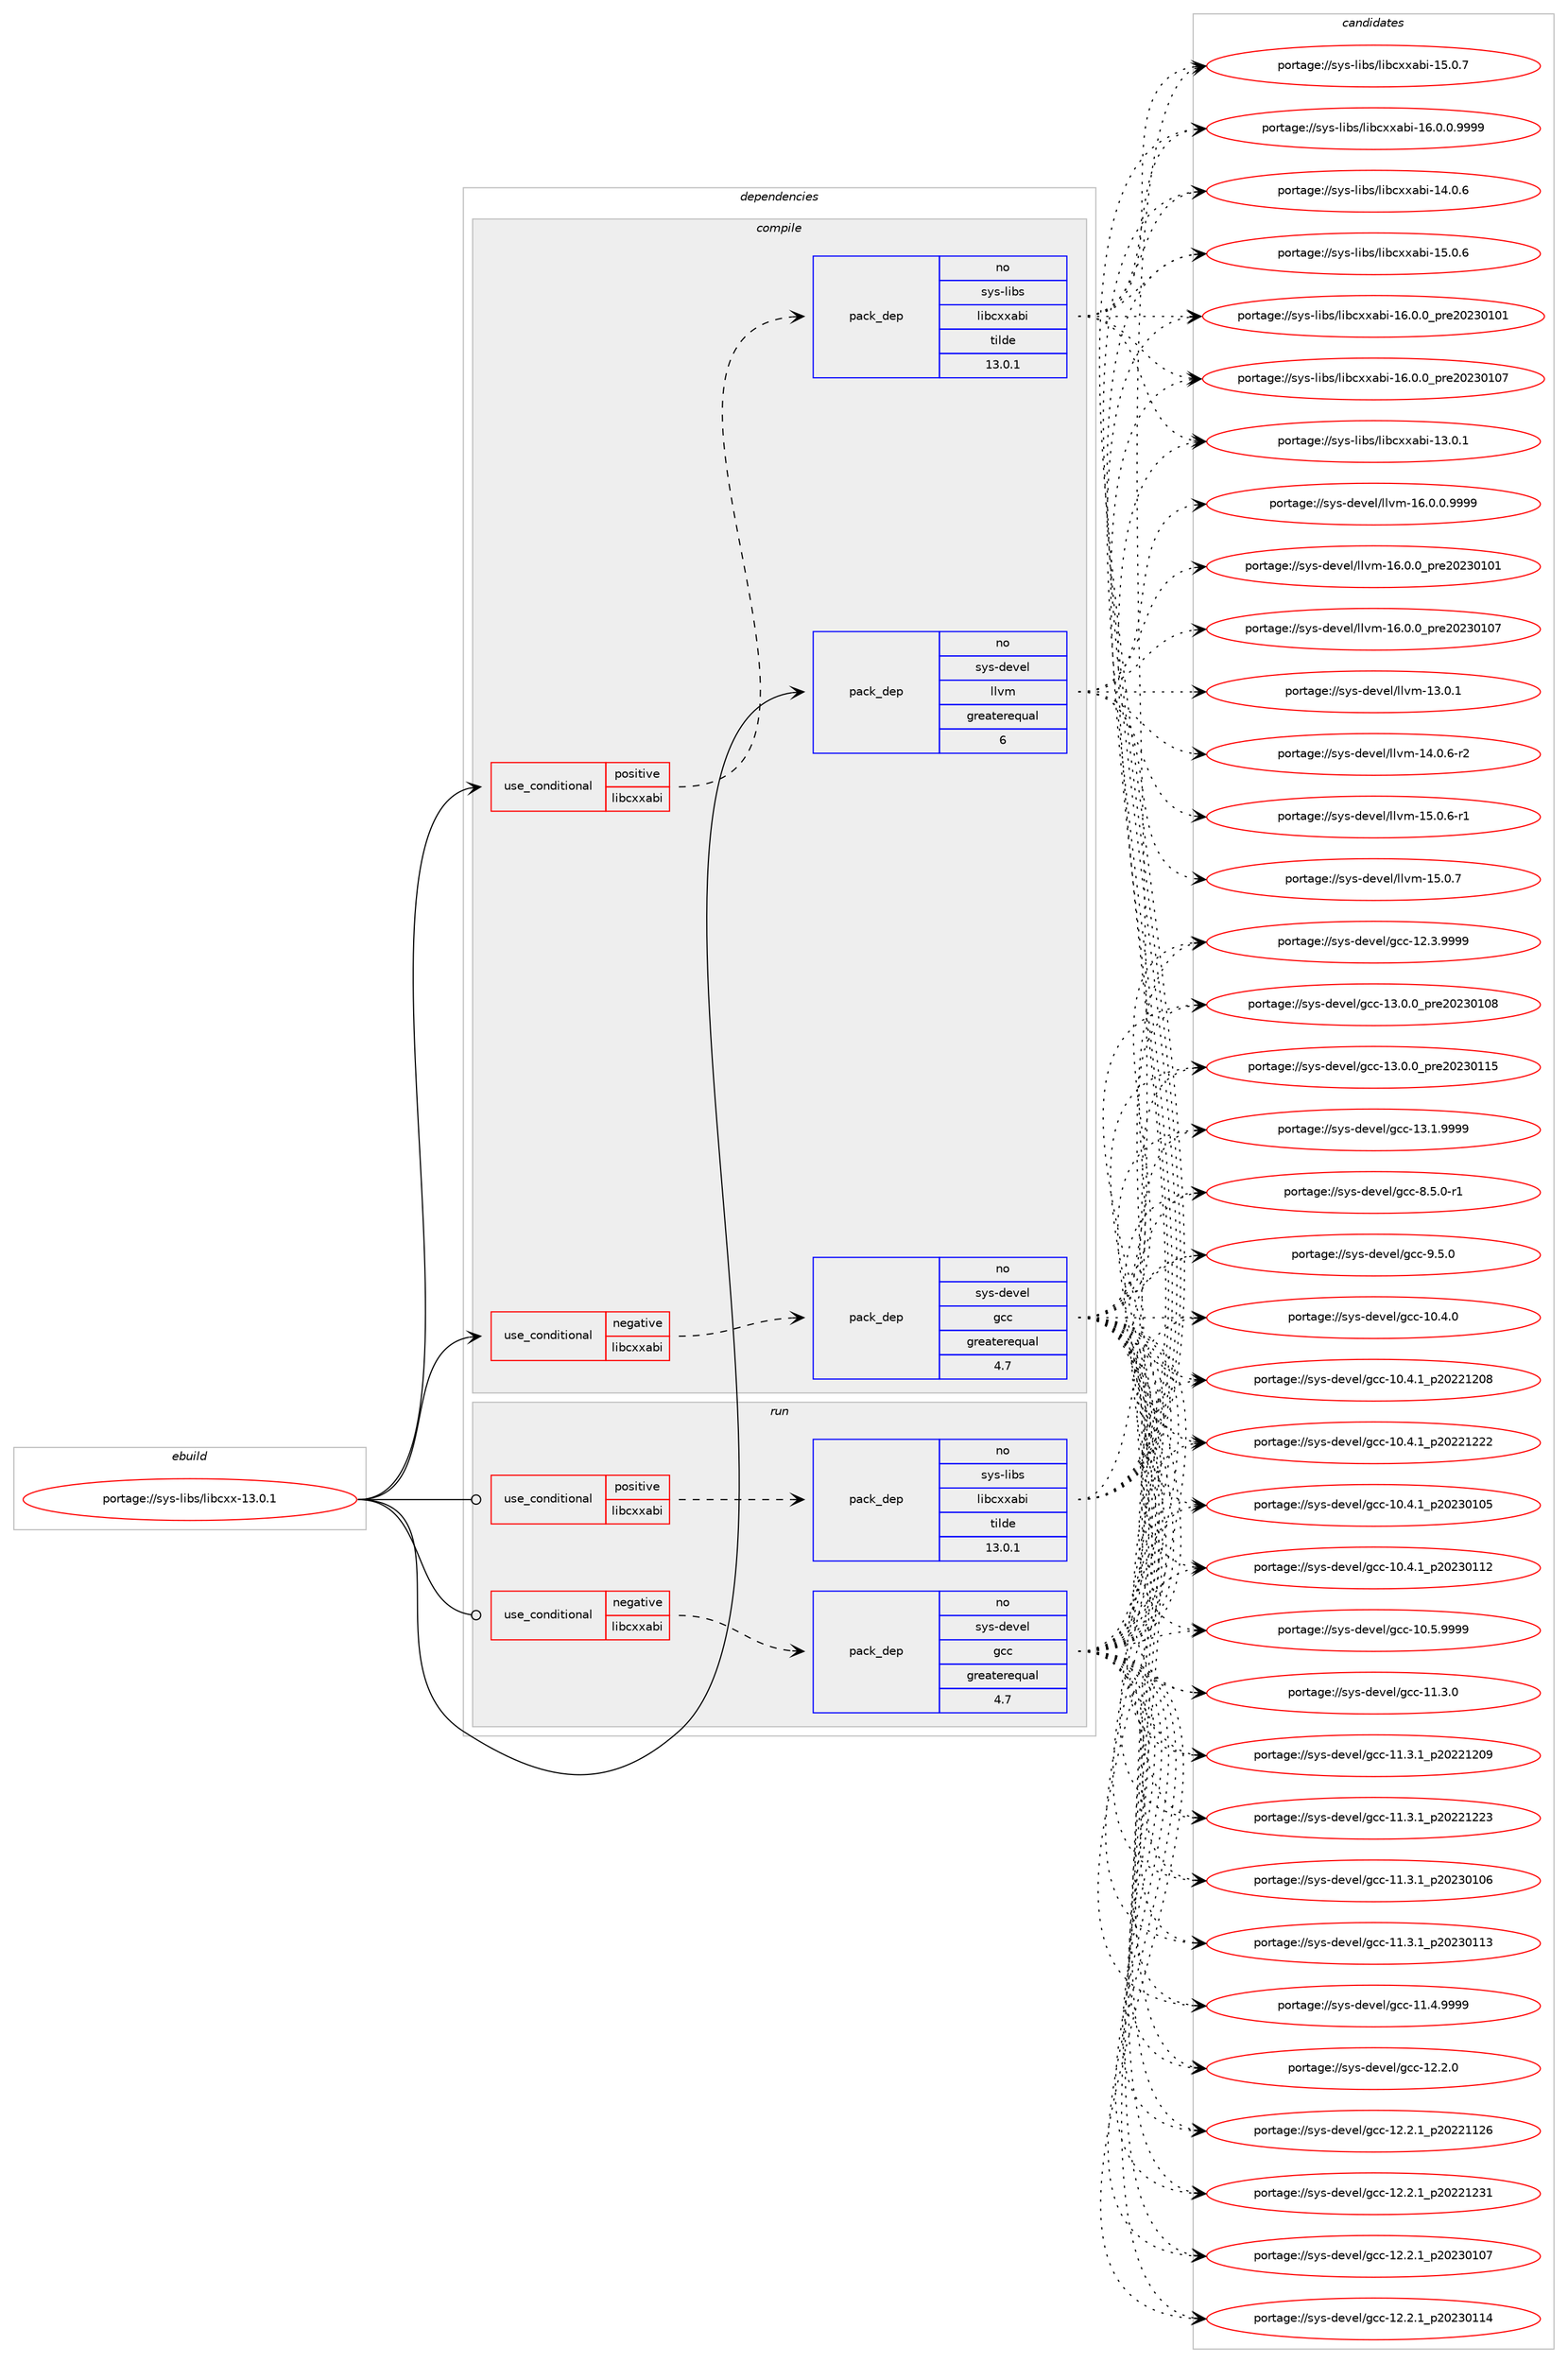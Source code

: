 digraph prolog {

# *************
# Graph options
# *************

newrank=true;
concentrate=true;
compound=true;
graph [rankdir=LR,fontname=Helvetica,fontsize=10,ranksep=1.5];#, ranksep=2.5, nodesep=0.2];
edge  [arrowhead=vee];
node  [fontname=Helvetica,fontsize=10];

# **********
# The ebuild
# **********

subgraph cluster_leftcol {
color=gray;
rank=same;
label=<<i>ebuild</i>>;
id [label="portage://sys-libs/libcxx-13.0.1", color=red, width=4, href="../sys-libs/libcxx-13.0.1.svg"];
}

# ****************
# The dependencies
# ****************

subgraph cluster_midcol {
color=gray;
label=<<i>dependencies</i>>;
subgraph cluster_compile {
fillcolor="#eeeeee";
style=filled;
label=<<i>compile</i>>;
subgraph cond5624 {
dependency8633 [label=<<TABLE BORDER="0" CELLBORDER="1" CELLSPACING="0" CELLPADDING="4"><TR><TD ROWSPAN="3" CELLPADDING="10">use_conditional</TD></TR><TR><TD>negative</TD></TR><TR><TD>libcxxabi</TD></TR></TABLE>>, shape=none, color=red];
subgraph pack2944 {
dependency8634 [label=<<TABLE BORDER="0" CELLBORDER="1" CELLSPACING="0" CELLPADDING="4" WIDTH="220"><TR><TD ROWSPAN="6" CELLPADDING="30">pack_dep</TD></TR><TR><TD WIDTH="110">no</TD></TR><TR><TD>sys-devel</TD></TR><TR><TD>gcc</TD></TR><TR><TD>greaterequal</TD></TR><TR><TD>4.7</TD></TR></TABLE>>, shape=none, color=blue];
}
dependency8633:e -> dependency8634:w [weight=20,style="dashed",arrowhead="vee"];
}
id:e -> dependency8633:w [weight=20,style="solid",arrowhead="vee"];
subgraph cond5625 {
dependency8635 [label=<<TABLE BORDER="0" CELLBORDER="1" CELLSPACING="0" CELLPADDING="4"><TR><TD ROWSPAN="3" CELLPADDING="10">use_conditional</TD></TR><TR><TD>positive</TD></TR><TR><TD>libcxxabi</TD></TR></TABLE>>, shape=none, color=red];
subgraph pack2945 {
dependency8636 [label=<<TABLE BORDER="0" CELLBORDER="1" CELLSPACING="0" CELLPADDING="4" WIDTH="220"><TR><TD ROWSPAN="6" CELLPADDING="30">pack_dep</TD></TR><TR><TD WIDTH="110">no</TD></TR><TR><TD>sys-libs</TD></TR><TR><TD>libcxxabi</TD></TR><TR><TD>tilde</TD></TR><TR><TD>13.0.1</TD></TR></TABLE>>, shape=none, color=blue];
}
dependency8635:e -> dependency8636:w [weight=20,style="dashed",arrowhead="vee"];
}
id:e -> dependency8635:w [weight=20,style="solid",arrowhead="vee"];
subgraph pack2946 {
dependency8637 [label=<<TABLE BORDER="0" CELLBORDER="1" CELLSPACING="0" CELLPADDING="4" WIDTH="220"><TR><TD ROWSPAN="6" CELLPADDING="30">pack_dep</TD></TR><TR><TD WIDTH="110">no</TD></TR><TR><TD>sys-devel</TD></TR><TR><TD>llvm</TD></TR><TR><TD>greaterequal</TD></TR><TR><TD>6</TD></TR></TABLE>>, shape=none, color=blue];
}
id:e -> dependency8637:w [weight=20,style="solid",arrowhead="vee"];
# *** BEGIN UNKNOWN DEPENDENCY TYPE (TODO) ***
# id -> package_dependency(portage://sys-libs/libcxx-13.0.1,install,strong,sys-devel,llvm,none,[,,],[slot(0)],[])
# *** END UNKNOWN DEPENDENCY TYPE (TODO) ***

}
subgraph cluster_compileandrun {
fillcolor="#eeeeee";
style=filled;
label=<<i>compile and run</i>>;
}
subgraph cluster_run {
fillcolor="#eeeeee";
style=filled;
label=<<i>run</i>>;
subgraph cond5626 {
dependency8638 [label=<<TABLE BORDER="0" CELLBORDER="1" CELLSPACING="0" CELLPADDING="4"><TR><TD ROWSPAN="3" CELLPADDING="10">use_conditional</TD></TR><TR><TD>negative</TD></TR><TR><TD>libcxxabi</TD></TR></TABLE>>, shape=none, color=red];
subgraph pack2947 {
dependency8639 [label=<<TABLE BORDER="0" CELLBORDER="1" CELLSPACING="0" CELLPADDING="4" WIDTH="220"><TR><TD ROWSPAN="6" CELLPADDING="30">pack_dep</TD></TR><TR><TD WIDTH="110">no</TD></TR><TR><TD>sys-devel</TD></TR><TR><TD>gcc</TD></TR><TR><TD>greaterequal</TD></TR><TR><TD>4.7</TD></TR></TABLE>>, shape=none, color=blue];
}
dependency8638:e -> dependency8639:w [weight=20,style="dashed",arrowhead="vee"];
}
id:e -> dependency8638:w [weight=20,style="solid",arrowhead="odot"];
subgraph cond5627 {
dependency8640 [label=<<TABLE BORDER="0" CELLBORDER="1" CELLSPACING="0" CELLPADDING="4"><TR><TD ROWSPAN="3" CELLPADDING="10">use_conditional</TD></TR><TR><TD>positive</TD></TR><TR><TD>libcxxabi</TD></TR></TABLE>>, shape=none, color=red];
subgraph pack2948 {
dependency8641 [label=<<TABLE BORDER="0" CELLBORDER="1" CELLSPACING="0" CELLPADDING="4" WIDTH="220"><TR><TD ROWSPAN="6" CELLPADDING="30">pack_dep</TD></TR><TR><TD WIDTH="110">no</TD></TR><TR><TD>sys-libs</TD></TR><TR><TD>libcxxabi</TD></TR><TR><TD>tilde</TD></TR><TR><TD>13.0.1</TD></TR></TABLE>>, shape=none, color=blue];
}
dependency8640:e -> dependency8641:w [weight=20,style="dashed",arrowhead="vee"];
}
id:e -> dependency8640:w [weight=20,style="solid",arrowhead="odot"];
}
}

# **************
# The candidates
# **************

subgraph cluster_choices {
rank=same;
color=gray;
label=<<i>candidates</i>>;

subgraph choice2944 {
color=black;
nodesep=1;
choice1151211154510010111810110847103999945494846524648 [label="portage://sys-devel/gcc-10.4.0", color=red, width=4,href="../sys-devel/gcc-10.4.0.svg"];
choice1151211154510010111810110847103999945494846524649951125048505049504856 [label="portage://sys-devel/gcc-10.4.1_p20221208", color=red, width=4,href="../sys-devel/gcc-10.4.1_p20221208.svg"];
choice1151211154510010111810110847103999945494846524649951125048505049505050 [label="portage://sys-devel/gcc-10.4.1_p20221222", color=red, width=4,href="../sys-devel/gcc-10.4.1_p20221222.svg"];
choice1151211154510010111810110847103999945494846524649951125048505148494853 [label="portage://sys-devel/gcc-10.4.1_p20230105", color=red, width=4,href="../sys-devel/gcc-10.4.1_p20230105.svg"];
choice1151211154510010111810110847103999945494846524649951125048505148494950 [label="portage://sys-devel/gcc-10.4.1_p20230112", color=red, width=4,href="../sys-devel/gcc-10.4.1_p20230112.svg"];
choice1151211154510010111810110847103999945494846534657575757 [label="portage://sys-devel/gcc-10.5.9999", color=red, width=4,href="../sys-devel/gcc-10.5.9999.svg"];
choice1151211154510010111810110847103999945494946514648 [label="portage://sys-devel/gcc-11.3.0", color=red, width=4,href="../sys-devel/gcc-11.3.0.svg"];
choice1151211154510010111810110847103999945494946514649951125048505049504857 [label="portage://sys-devel/gcc-11.3.1_p20221209", color=red, width=4,href="../sys-devel/gcc-11.3.1_p20221209.svg"];
choice1151211154510010111810110847103999945494946514649951125048505049505051 [label="portage://sys-devel/gcc-11.3.1_p20221223", color=red, width=4,href="../sys-devel/gcc-11.3.1_p20221223.svg"];
choice1151211154510010111810110847103999945494946514649951125048505148494854 [label="portage://sys-devel/gcc-11.3.1_p20230106", color=red, width=4,href="../sys-devel/gcc-11.3.1_p20230106.svg"];
choice1151211154510010111810110847103999945494946514649951125048505148494951 [label="portage://sys-devel/gcc-11.3.1_p20230113", color=red, width=4,href="../sys-devel/gcc-11.3.1_p20230113.svg"];
choice1151211154510010111810110847103999945494946524657575757 [label="portage://sys-devel/gcc-11.4.9999", color=red, width=4,href="../sys-devel/gcc-11.4.9999.svg"];
choice1151211154510010111810110847103999945495046504648 [label="portage://sys-devel/gcc-12.2.0", color=red, width=4,href="../sys-devel/gcc-12.2.0.svg"];
choice1151211154510010111810110847103999945495046504649951125048505049495054 [label="portage://sys-devel/gcc-12.2.1_p20221126", color=red, width=4,href="../sys-devel/gcc-12.2.1_p20221126.svg"];
choice1151211154510010111810110847103999945495046504649951125048505049505149 [label="portage://sys-devel/gcc-12.2.1_p20221231", color=red, width=4,href="../sys-devel/gcc-12.2.1_p20221231.svg"];
choice1151211154510010111810110847103999945495046504649951125048505148494855 [label="portage://sys-devel/gcc-12.2.1_p20230107", color=red, width=4,href="../sys-devel/gcc-12.2.1_p20230107.svg"];
choice1151211154510010111810110847103999945495046504649951125048505148494952 [label="portage://sys-devel/gcc-12.2.1_p20230114", color=red, width=4,href="../sys-devel/gcc-12.2.1_p20230114.svg"];
choice1151211154510010111810110847103999945495046514657575757 [label="portage://sys-devel/gcc-12.3.9999", color=red, width=4,href="../sys-devel/gcc-12.3.9999.svg"];
choice1151211154510010111810110847103999945495146484648951121141015048505148494856 [label="portage://sys-devel/gcc-13.0.0_pre20230108", color=red, width=4,href="../sys-devel/gcc-13.0.0_pre20230108.svg"];
choice1151211154510010111810110847103999945495146484648951121141015048505148494953 [label="portage://sys-devel/gcc-13.0.0_pre20230115", color=red, width=4,href="../sys-devel/gcc-13.0.0_pre20230115.svg"];
choice1151211154510010111810110847103999945495146494657575757 [label="portage://sys-devel/gcc-13.1.9999", color=red, width=4,href="../sys-devel/gcc-13.1.9999.svg"];
choice115121115451001011181011084710399994556465346484511449 [label="portage://sys-devel/gcc-8.5.0-r1", color=red, width=4,href="../sys-devel/gcc-8.5.0-r1.svg"];
choice11512111545100101118101108471039999455746534648 [label="portage://sys-devel/gcc-9.5.0", color=red, width=4,href="../sys-devel/gcc-9.5.0.svg"];
dependency8634:e -> choice1151211154510010111810110847103999945494846524648:w [style=dotted,weight="100"];
dependency8634:e -> choice1151211154510010111810110847103999945494846524649951125048505049504856:w [style=dotted,weight="100"];
dependency8634:e -> choice1151211154510010111810110847103999945494846524649951125048505049505050:w [style=dotted,weight="100"];
dependency8634:e -> choice1151211154510010111810110847103999945494846524649951125048505148494853:w [style=dotted,weight="100"];
dependency8634:e -> choice1151211154510010111810110847103999945494846524649951125048505148494950:w [style=dotted,weight="100"];
dependency8634:e -> choice1151211154510010111810110847103999945494846534657575757:w [style=dotted,weight="100"];
dependency8634:e -> choice1151211154510010111810110847103999945494946514648:w [style=dotted,weight="100"];
dependency8634:e -> choice1151211154510010111810110847103999945494946514649951125048505049504857:w [style=dotted,weight="100"];
dependency8634:e -> choice1151211154510010111810110847103999945494946514649951125048505049505051:w [style=dotted,weight="100"];
dependency8634:e -> choice1151211154510010111810110847103999945494946514649951125048505148494854:w [style=dotted,weight="100"];
dependency8634:e -> choice1151211154510010111810110847103999945494946514649951125048505148494951:w [style=dotted,weight="100"];
dependency8634:e -> choice1151211154510010111810110847103999945494946524657575757:w [style=dotted,weight="100"];
dependency8634:e -> choice1151211154510010111810110847103999945495046504648:w [style=dotted,weight="100"];
dependency8634:e -> choice1151211154510010111810110847103999945495046504649951125048505049495054:w [style=dotted,weight="100"];
dependency8634:e -> choice1151211154510010111810110847103999945495046504649951125048505049505149:w [style=dotted,weight="100"];
dependency8634:e -> choice1151211154510010111810110847103999945495046504649951125048505148494855:w [style=dotted,weight="100"];
dependency8634:e -> choice1151211154510010111810110847103999945495046504649951125048505148494952:w [style=dotted,weight="100"];
dependency8634:e -> choice1151211154510010111810110847103999945495046514657575757:w [style=dotted,weight="100"];
dependency8634:e -> choice1151211154510010111810110847103999945495146484648951121141015048505148494856:w [style=dotted,weight="100"];
dependency8634:e -> choice1151211154510010111810110847103999945495146484648951121141015048505148494953:w [style=dotted,weight="100"];
dependency8634:e -> choice1151211154510010111810110847103999945495146494657575757:w [style=dotted,weight="100"];
dependency8634:e -> choice115121115451001011181011084710399994556465346484511449:w [style=dotted,weight="100"];
dependency8634:e -> choice11512111545100101118101108471039999455746534648:w [style=dotted,weight="100"];
}
subgraph choice2945 {
color=black;
nodesep=1;
choice1151211154510810598115471081059899120120979810545495146484649 [label="portage://sys-libs/libcxxabi-13.0.1", color=red, width=4,href="../sys-libs/libcxxabi-13.0.1.svg"];
choice1151211154510810598115471081059899120120979810545495246484654 [label="portage://sys-libs/libcxxabi-14.0.6", color=red, width=4,href="../sys-libs/libcxxabi-14.0.6.svg"];
choice1151211154510810598115471081059899120120979810545495346484654 [label="portage://sys-libs/libcxxabi-15.0.6", color=red, width=4,href="../sys-libs/libcxxabi-15.0.6.svg"];
choice1151211154510810598115471081059899120120979810545495346484655 [label="portage://sys-libs/libcxxabi-15.0.7", color=red, width=4,href="../sys-libs/libcxxabi-15.0.7.svg"];
choice11512111545108105981154710810598991201209798105454954464846484657575757 [label="portage://sys-libs/libcxxabi-16.0.0.9999", color=red, width=4,href="../sys-libs/libcxxabi-16.0.0.9999.svg"];
choice1151211154510810598115471081059899120120979810545495446484648951121141015048505148494849 [label="portage://sys-libs/libcxxabi-16.0.0_pre20230101", color=red, width=4,href="../sys-libs/libcxxabi-16.0.0_pre20230101.svg"];
choice1151211154510810598115471081059899120120979810545495446484648951121141015048505148494855 [label="portage://sys-libs/libcxxabi-16.0.0_pre20230107", color=red, width=4,href="../sys-libs/libcxxabi-16.0.0_pre20230107.svg"];
dependency8636:e -> choice1151211154510810598115471081059899120120979810545495146484649:w [style=dotted,weight="100"];
dependency8636:e -> choice1151211154510810598115471081059899120120979810545495246484654:w [style=dotted,weight="100"];
dependency8636:e -> choice1151211154510810598115471081059899120120979810545495346484654:w [style=dotted,weight="100"];
dependency8636:e -> choice1151211154510810598115471081059899120120979810545495346484655:w [style=dotted,weight="100"];
dependency8636:e -> choice11512111545108105981154710810598991201209798105454954464846484657575757:w [style=dotted,weight="100"];
dependency8636:e -> choice1151211154510810598115471081059899120120979810545495446484648951121141015048505148494849:w [style=dotted,weight="100"];
dependency8636:e -> choice1151211154510810598115471081059899120120979810545495446484648951121141015048505148494855:w [style=dotted,weight="100"];
}
subgraph choice2946 {
color=black;
nodesep=1;
choice115121115451001011181011084710810811810945495146484649 [label="portage://sys-devel/llvm-13.0.1", color=red, width=4,href="../sys-devel/llvm-13.0.1.svg"];
choice1151211154510010111810110847108108118109454952464846544511450 [label="portage://sys-devel/llvm-14.0.6-r2", color=red, width=4,href="../sys-devel/llvm-14.0.6-r2.svg"];
choice1151211154510010111810110847108108118109454953464846544511449 [label="portage://sys-devel/llvm-15.0.6-r1", color=red, width=4,href="../sys-devel/llvm-15.0.6-r1.svg"];
choice115121115451001011181011084710810811810945495346484655 [label="portage://sys-devel/llvm-15.0.7", color=red, width=4,href="../sys-devel/llvm-15.0.7.svg"];
choice1151211154510010111810110847108108118109454954464846484657575757 [label="portage://sys-devel/llvm-16.0.0.9999", color=red, width=4,href="../sys-devel/llvm-16.0.0.9999.svg"];
choice115121115451001011181011084710810811810945495446484648951121141015048505148494849 [label="portage://sys-devel/llvm-16.0.0_pre20230101", color=red, width=4,href="../sys-devel/llvm-16.0.0_pre20230101.svg"];
choice115121115451001011181011084710810811810945495446484648951121141015048505148494855 [label="portage://sys-devel/llvm-16.0.0_pre20230107", color=red, width=4,href="../sys-devel/llvm-16.0.0_pre20230107.svg"];
dependency8637:e -> choice115121115451001011181011084710810811810945495146484649:w [style=dotted,weight="100"];
dependency8637:e -> choice1151211154510010111810110847108108118109454952464846544511450:w [style=dotted,weight="100"];
dependency8637:e -> choice1151211154510010111810110847108108118109454953464846544511449:w [style=dotted,weight="100"];
dependency8637:e -> choice115121115451001011181011084710810811810945495346484655:w [style=dotted,weight="100"];
dependency8637:e -> choice1151211154510010111810110847108108118109454954464846484657575757:w [style=dotted,weight="100"];
dependency8637:e -> choice115121115451001011181011084710810811810945495446484648951121141015048505148494849:w [style=dotted,weight="100"];
dependency8637:e -> choice115121115451001011181011084710810811810945495446484648951121141015048505148494855:w [style=dotted,weight="100"];
}
subgraph choice2947 {
color=black;
nodesep=1;
choice1151211154510010111810110847103999945494846524648 [label="portage://sys-devel/gcc-10.4.0", color=red, width=4,href="../sys-devel/gcc-10.4.0.svg"];
choice1151211154510010111810110847103999945494846524649951125048505049504856 [label="portage://sys-devel/gcc-10.4.1_p20221208", color=red, width=4,href="../sys-devel/gcc-10.4.1_p20221208.svg"];
choice1151211154510010111810110847103999945494846524649951125048505049505050 [label="portage://sys-devel/gcc-10.4.1_p20221222", color=red, width=4,href="../sys-devel/gcc-10.4.1_p20221222.svg"];
choice1151211154510010111810110847103999945494846524649951125048505148494853 [label="portage://sys-devel/gcc-10.4.1_p20230105", color=red, width=4,href="../sys-devel/gcc-10.4.1_p20230105.svg"];
choice1151211154510010111810110847103999945494846524649951125048505148494950 [label="portage://sys-devel/gcc-10.4.1_p20230112", color=red, width=4,href="../sys-devel/gcc-10.4.1_p20230112.svg"];
choice1151211154510010111810110847103999945494846534657575757 [label="portage://sys-devel/gcc-10.5.9999", color=red, width=4,href="../sys-devel/gcc-10.5.9999.svg"];
choice1151211154510010111810110847103999945494946514648 [label="portage://sys-devel/gcc-11.3.0", color=red, width=4,href="../sys-devel/gcc-11.3.0.svg"];
choice1151211154510010111810110847103999945494946514649951125048505049504857 [label="portage://sys-devel/gcc-11.3.1_p20221209", color=red, width=4,href="../sys-devel/gcc-11.3.1_p20221209.svg"];
choice1151211154510010111810110847103999945494946514649951125048505049505051 [label="portage://sys-devel/gcc-11.3.1_p20221223", color=red, width=4,href="../sys-devel/gcc-11.3.1_p20221223.svg"];
choice1151211154510010111810110847103999945494946514649951125048505148494854 [label="portage://sys-devel/gcc-11.3.1_p20230106", color=red, width=4,href="../sys-devel/gcc-11.3.1_p20230106.svg"];
choice1151211154510010111810110847103999945494946514649951125048505148494951 [label="portage://sys-devel/gcc-11.3.1_p20230113", color=red, width=4,href="../sys-devel/gcc-11.3.1_p20230113.svg"];
choice1151211154510010111810110847103999945494946524657575757 [label="portage://sys-devel/gcc-11.4.9999", color=red, width=4,href="../sys-devel/gcc-11.4.9999.svg"];
choice1151211154510010111810110847103999945495046504648 [label="portage://sys-devel/gcc-12.2.0", color=red, width=4,href="../sys-devel/gcc-12.2.0.svg"];
choice1151211154510010111810110847103999945495046504649951125048505049495054 [label="portage://sys-devel/gcc-12.2.1_p20221126", color=red, width=4,href="../sys-devel/gcc-12.2.1_p20221126.svg"];
choice1151211154510010111810110847103999945495046504649951125048505049505149 [label="portage://sys-devel/gcc-12.2.1_p20221231", color=red, width=4,href="../sys-devel/gcc-12.2.1_p20221231.svg"];
choice1151211154510010111810110847103999945495046504649951125048505148494855 [label="portage://sys-devel/gcc-12.2.1_p20230107", color=red, width=4,href="../sys-devel/gcc-12.2.1_p20230107.svg"];
choice1151211154510010111810110847103999945495046504649951125048505148494952 [label="portage://sys-devel/gcc-12.2.1_p20230114", color=red, width=4,href="../sys-devel/gcc-12.2.1_p20230114.svg"];
choice1151211154510010111810110847103999945495046514657575757 [label="portage://sys-devel/gcc-12.3.9999", color=red, width=4,href="../sys-devel/gcc-12.3.9999.svg"];
choice1151211154510010111810110847103999945495146484648951121141015048505148494856 [label="portage://sys-devel/gcc-13.0.0_pre20230108", color=red, width=4,href="../sys-devel/gcc-13.0.0_pre20230108.svg"];
choice1151211154510010111810110847103999945495146484648951121141015048505148494953 [label="portage://sys-devel/gcc-13.0.0_pre20230115", color=red, width=4,href="../sys-devel/gcc-13.0.0_pre20230115.svg"];
choice1151211154510010111810110847103999945495146494657575757 [label="portage://sys-devel/gcc-13.1.9999", color=red, width=4,href="../sys-devel/gcc-13.1.9999.svg"];
choice115121115451001011181011084710399994556465346484511449 [label="portage://sys-devel/gcc-8.5.0-r1", color=red, width=4,href="../sys-devel/gcc-8.5.0-r1.svg"];
choice11512111545100101118101108471039999455746534648 [label="portage://sys-devel/gcc-9.5.0", color=red, width=4,href="../sys-devel/gcc-9.5.0.svg"];
dependency8639:e -> choice1151211154510010111810110847103999945494846524648:w [style=dotted,weight="100"];
dependency8639:e -> choice1151211154510010111810110847103999945494846524649951125048505049504856:w [style=dotted,weight="100"];
dependency8639:e -> choice1151211154510010111810110847103999945494846524649951125048505049505050:w [style=dotted,weight="100"];
dependency8639:e -> choice1151211154510010111810110847103999945494846524649951125048505148494853:w [style=dotted,weight="100"];
dependency8639:e -> choice1151211154510010111810110847103999945494846524649951125048505148494950:w [style=dotted,weight="100"];
dependency8639:e -> choice1151211154510010111810110847103999945494846534657575757:w [style=dotted,weight="100"];
dependency8639:e -> choice1151211154510010111810110847103999945494946514648:w [style=dotted,weight="100"];
dependency8639:e -> choice1151211154510010111810110847103999945494946514649951125048505049504857:w [style=dotted,weight="100"];
dependency8639:e -> choice1151211154510010111810110847103999945494946514649951125048505049505051:w [style=dotted,weight="100"];
dependency8639:e -> choice1151211154510010111810110847103999945494946514649951125048505148494854:w [style=dotted,weight="100"];
dependency8639:e -> choice1151211154510010111810110847103999945494946514649951125048505148494951:w [style=dotted,weight="100"];
dependency8639:e -> choice1151211154510010111810110847103999945494946524657575757:w [style=dotted,weight="100"];
dependency8639:e -> choice1151211154510010111810110847103999945495046504648:w [style=dotted,weight="100"];
dependency8639:e -> choice1151211154510010111810110847103999945495046504649951125048505049495054:w [style=dotted,weight="100"];
dependency8639:e -> choice1151211154510010111810110847103999945495046504649951125048505049505149:w [style=dotted,weight="100"];
dependency8639:e -> choice1151211154510010111810110847103999945495046504649951125048505148494855:w [style=dotted,weight="100"];
dependency8639:e -> choice1151211154510010111810110847103999945495046504649951125048505148494952:w [style=dotted,weight="100"];
dependency8639:e -> choice1151211154510010111810110847103999945495046514657575757:w [style=dotted,weight="100"];
dependency8639:e -> choice1151211154510010111810110847103999945495146484648951121141015048505148494856:w [style=dotted,weight="100"];
dependency8639:e -> choice1151211154510010111810110847103999945495146484648951121141015048505148494953:w [style=dotted,weight="100"];
dependency8639:e -> choice1151211154510010111810110847103999945495146494657575757:w [style=dotted,weight="100"];
dependency8639:e -> choice115121115451001011181011084710399994556465346484511449:w [style=dotted,weight="100"];
dependency8639:e -> choice11512111545100101118101108471039999455746534648:w [style=dotted,weight="100"];
}
subgraph choice2948 {
color=black;
nodesep=1;
choice1151211154510810598115471081059899120120979810545495146484649 [label="portage://sys-libs/libcxxabi-13.0.1", color=red, width=4,href="../sys-libs/libcxxabi-13.0.1.svg"];
choice1151211154510810598115471081059899120120979810545495246484654 [label="portage://sys-libs/libcxxabi-14.0.6", color=red, width=4,href="../sys-libs/libcxxabi-14.0.6.svg"];
choice1151211154510810598115471081059899120120979810545495346484654 [label="portage://sys-libs/libcxxabi-15.0.6", color=red, width=4,href="../sys-libs/libcxxabi-15.0.6.svg"];
choice1151211154510810598115471081059899120120979810545495346484655 [label="portage://sys-libs/libcxxabi-15.0.7", color=red, width=4,href="../sys-libs/libcxxabi-15.0.7.svg"];
choice11512111545108105981154710810598991201209798105454954464846484657575757 [label="portage://sys-libs/libcxxabi-16.0.0.9999", color=red, width=4,href="../sys-libs/libcxxabi-16.0.0.9999.svg"];
choice1151211154510810598115471081059899120120979810545495446484648951121141015048505148494849 [label="portage://sys-libs/libcxxabi-16.0.0_pre20230101", color=red, width=4,href="../sys-libs/libcxxabi-16.0.0_pre20230101.svg"];
choice1151211154510810598115471081059899120120979810545495446484648951121141015048505148494855 [label="portage://sys-libs/libcxxabi-16.0.0_pre20230107", color=red, width=4,href="../sys-libs/libcxxabi-16.0.0_pre20230107.svg"];
dependency8641:e -> choice1151211154510810598115471081059899120120979810545495146484649:w [style=dotted,weight="100"];
dependency8641:e -> choice1151211154510810598115471081059899120120979810545495246484654:w [style=dotted,weight="100"];
dependency8641:e -> choice1151211154510810598115471081059899120120979810545495346484654:w [style=dotted,weight="100"];
dependency8641:e -> choice1151211154510810598115471081059899120120979810545495346484655:w [style=dotted,weight="100"];
dependency8641:e -> choice11512111545108105981154710810598991201209798105454954464846484657575757:w [style=dotted,weight="100"];
dependency8641:e -> choice1151211154510810598115471081059899120120979810545495446484648951121141015048505148494849:w [style=dotted,weight="100"];
dependency8641:e -> choice1151211154510810598115471081059899120120979810545495446484648951121141015048505148494855:w [style=dotted,weight="100"];
}
}

}
